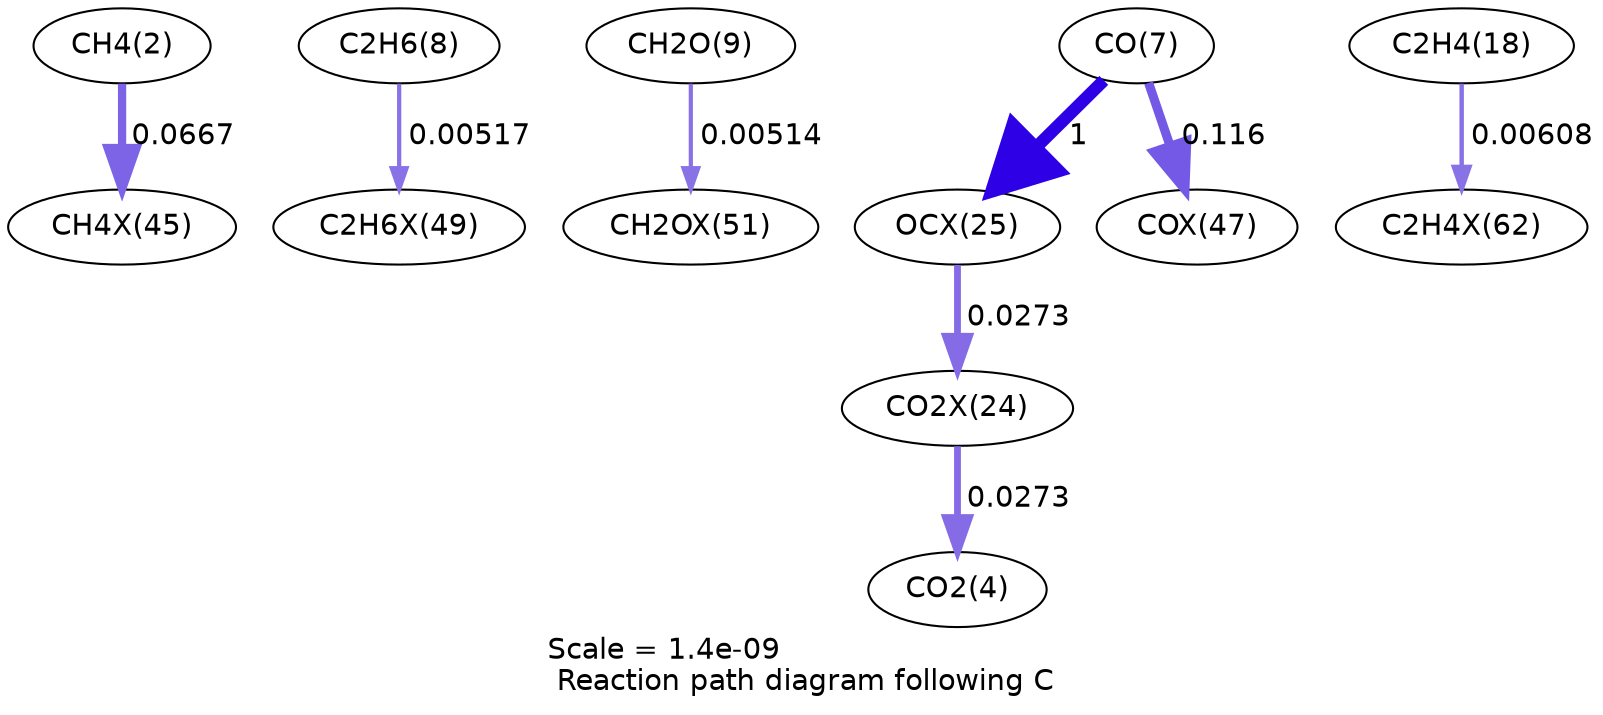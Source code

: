 digraph reaction_paths {
center=1;
s4 -> s67[fontname="Helvetica", penwidth=3.96, arrowsize=1.98, color="0.7, 0.567, 0.9"
, label=" 0.0667"];
s10 -> s70[fontname="Helvetica", penwidth=2.03, arrowsize=1.01, color="0.7, 0.505, 0.9"
, label=" 0.00517"];
s11 -> s71[fontname="Helvetica", penwidth=2.02, arrowsize=1.01, color="0.7, 0.505, 0.9"
, label=" 0.00514"];
s9 -> s63[fontname="Helvetica", penwidth=6, arrowsize=3, color="0.7, 1.5, 0.9"
, label=" 1"];
s9 -> s69[fontname="Helvetica", penwidth=4.37, arrowsize=2.19, color="0.7, 0.616, 0.9"
, label=" 0.116"];
s63 -> s62[fontname="Helvetica", penwidth=3.28, arrowsize=1.64, color="0.7, 0.527, 0.9"
, label=" 0.0273"];
s20 -> s75[fontname="Helvetica", penwidth=2.15, arrowsize=1.07, color="0.7, 0.506, 0.9"
, label=" 0.00608"];
s62 -> s6[fontname="Helvetica", penwidth=3.28, arrowsize=1.64, color="0.7, 0.527, 0.9"
, label=" 0.0273"];
s4 [ fontname="Helvetica", label="CH4(2)"];
s6 [ fontname="Helvetica", label="CO2(4)"];
s9 [ fontname="Helvetica", label="CO(7)"];
s10 [ fontname="Helvetica", label="C2H6(8)"];
s11 [ fontname="Helvetica", label="CH2O(9)"];
s20 [ fontname="Helvetica", label="C2H4(18)"];
s62 [ fontname="Helvetica", label="CO2X(24)"];
s63 [ fontname="Helvetica", label="OCX(25)"];
s67 [ fontname="Helvetica", label="CH4X(45)"];
s69 [ fontname="Helvetica", label="COX(47)"];
s70 [ fontname="Helvetica", label="C2H6X(49)"];
s71 [ fontname="Helvetica", label="CH2OX(51)"];
s75 [ fontname="Helvetica", label="C2H4X(62)"];
 label = "Scale = 1.4e-09\l Reaction path diagram following C";
 fontname = "Helvetica";
}
